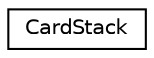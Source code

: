 digraph "Graphical Class Hierarchy"
{
  edge [fontname="Helvetica",fontsize="10",labelfontname="Helvetica",labelfontsize="10"];
  node [fontname="Helvetica",fontsize="10",shape=record];
  rankdir="LR";
  Node0 [label="CardStack",height=0.2,width=0.4,color="black", fillcolor="white", style="filled",URL="$classCardStack.html"];
}
